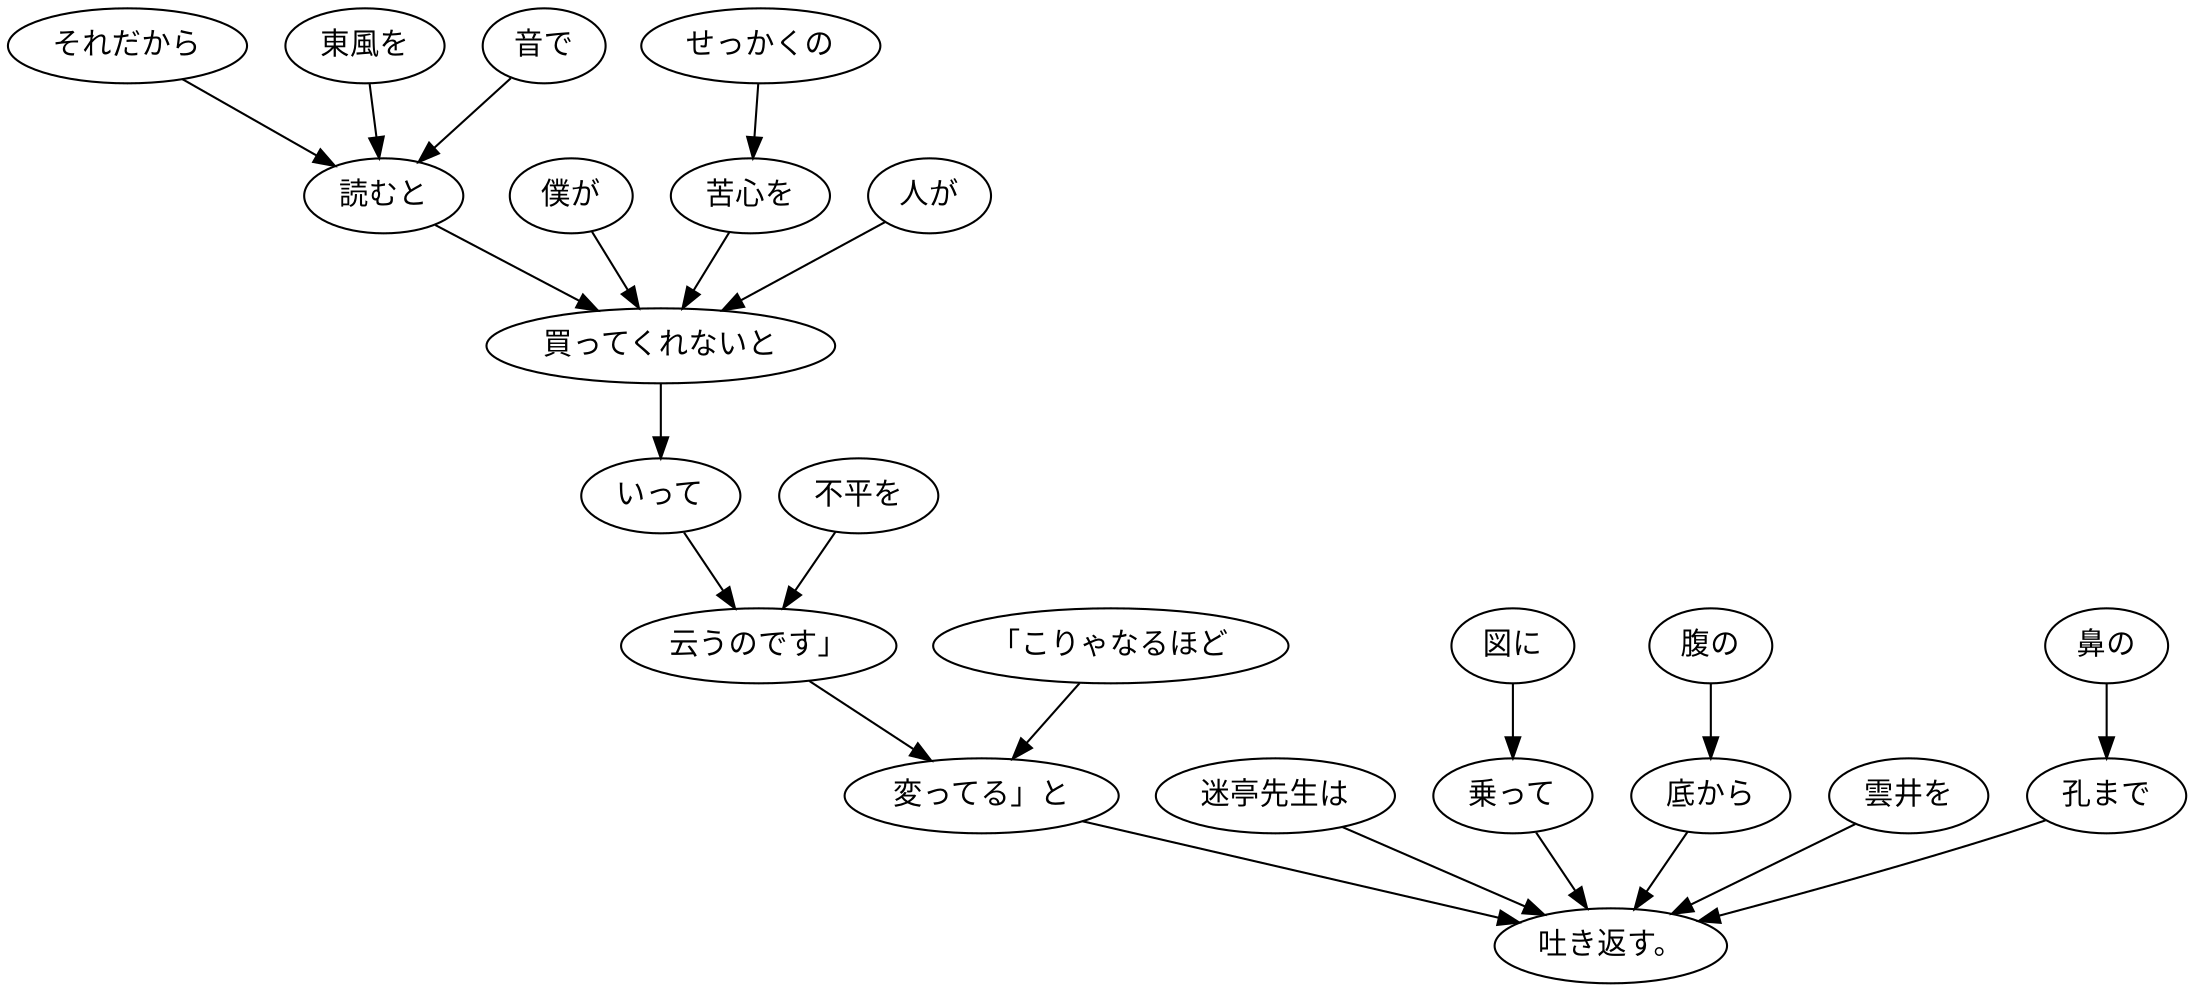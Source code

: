 digraph graph1017 {
	node0 [label="それだから"];
	node1 [label="東風を"];
	node2 [label="音で"];
	node3 [label="読むと"];
	node4 [label="僕が"];
	node5 [label="せっかくの"];
	node6 [label="苦心を"];
	node7 [label="人が"];
	node8 [label="買ってくれないと"];
	node9 [label="いって"];
	node10 [label="不平を"];
	node11 [label="云うのです」"];
	node12 [label="「こりゃなるほど"];
	node13 [label="変ってる」と"];
	node14 [label="迷亭先生は"];
	node15 [label="図に"];
	node16 [label="乗って"];
	node17 [label="腹の"];
	node18 [label="底から"];
	node19 [label="雲井を"];
	node20 [label="鼻の"];
	node21 [label="孔まで"];
	node22 [label="吐き返す。"];
	node0 -> node3;
	node1 -> node3;
	node2 -> node3;
	node3 -> node8;
	node4 -> node8;
	node5 -> node6;
	node6 -> node8;
	node7 -> node8;
	node8 -> node9;
	node9 -> node11;
	node10 -> node11;
	node11 -> node13;
	node12 -> node13;
	node13 -> node22;
	node14 -> node22;
	node15 -> node16;
	node16 -> node22;
	node17 -> node18;
	node18 -> node22;
	node19 -> node22;
	node20 -> node21;
	node21 -> node22;
}

